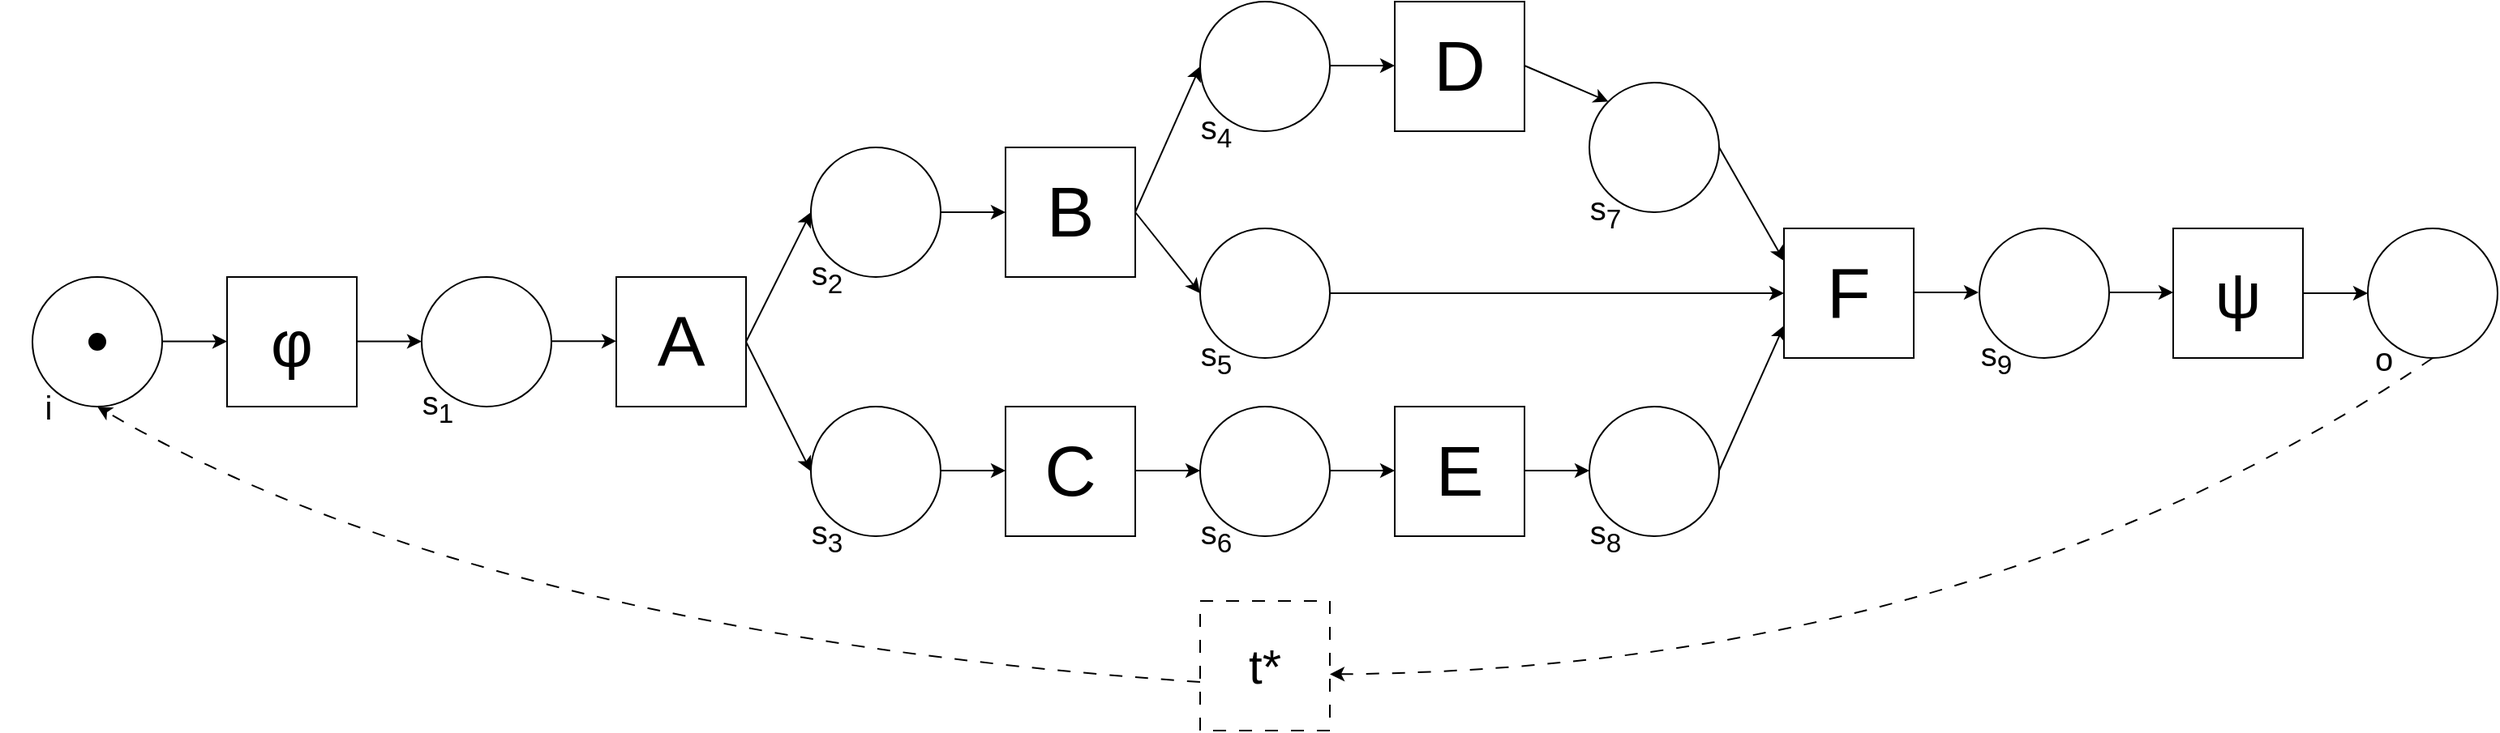 <mxfile version="24.0.7" type="github">
  <diagram name="Seite-1" id="6gxdTBmL8TGbMSP7SJqH">
    <mxGraphModel dx="2049" dy="1117" grid="1" gridSize="10" guides="1" tooltips="1" connect="1" arrows="1" fold="1" page="1" pageScale="1" pageWidth="827" pageHeight="1169" math="0" shadow="0">
      <root>
        <mxCell id="0" />
        <mxCell id="1" parent="0" />
        <mxCell id="WPLre637juEGtwonLbd3-1" value="" style="ellipse;whiteSpace=wrap;html=1;aspect=fixed;" parent="1" vertex="1">
          <mxGeometry x="40" y="360" width="80" height="80" as="geometry" />
        </mxCell>
        <mxCell id="WPLre637juEGtwonLbd3-2" value="i" style="text;html=1;strokeColor=none;fillColor=none;align=center;verticalAlign=middle;whiteSpace=wrap;rounded=0;fontSize=20;" parent="1" vertex="1">
          <mxGeometry x="20" y="420" width="60" height="40" as="geometry" />
        </mxCell>
        <mxCell id="WPLre637juEGtwonLbd3-3" value="φ" style="rounded=0;whiteSpace=wrap;html=1;fontSize=40;" parent="1" vertex="1">
          <mxGeometry x="160" y="360" width="80" height="80" as="geometry" />
        </mxCell>
        <mxCell id="WPLre637juEGtwonLbd3-4" value="" style="endArrow=classic;html=1;rounded=0;curved=1;exitX=1;exitY=0.5;exitDx=0;exitDy=0;" parent="1" edge="1">
          <mxGeometry width="50" height="50" relative="1" as="geometry">
            <mxPoint x="120" y="399.76" as="sourcePoint" />
            <mxPoint x="160" y="399.76" as="targetPoint" />
          </mxGeometry>
        </mxCell>
        <mxCell id="WPLre637juEGtwonLbd3-5" value="" style="ellipse;whiteSpace=wrap;html=1;aspect=fixed;" parent="1" vertex="1">
          <mxGeometry x="280" y="360" width="80" height="80" as="geometry" />
        </mxCell>
        <mxCell id="WPLre637juEGtwonLbd3-6" value="s&lt;sub&gt;1&lt;/sub&gt;" style="text;html=1;strokeColor=none;fillColor=none;align=center;verticalAlign=middle;whiteSpace=wrap;rounded=0;fontSize=20;" parent="1" vertex="1">
          <mxGeometry x="260" y="420" width="60" height="40" as="geometry" />
        </mxCell>
        <mxCell id="WPLre637juEGtwonLbd3-7" value="" style="endArrow=classic;html=1;rounded=0;curved=1;exitX=1;exitY=0.5;exitDx=0;exitDy=0;" parent="1" edge="1">
          <mxGeometry width="50" height="50" relative="1" as="geometry">
            <mxPoint x="240" y="399.76" as="sourcePoint" />
            <mxPoint x="280" y="399.76" as="targetPoint" />
          </mxGeometry>
        </mxCell>
        <mxCell id="WPLre637juEGtwonLbd3-10" value="" style="ellipse;whiteSpace=wrap;html=1;aspect=fixed;fillColor=#000000;" parent="1" vertex="1">
          <mxGeometry x="75" y="395" width="10" height="10" as="geometry" />
        </mxCell>
        <mxCell id="WPLre637juEGtwonLbd3-11" value="A" style="rounded=0;whiteSpace=wrap;html=1;fontSize=44;" parent="1" vertex="1">
          <mxGeometry x="400" y="360" width="80" height="80" as="geometry" />
        </mxCell>
        <mxCell id="WPLre637juEGtwonLbd3-12" value="" style="endArrow=classic;html=1;rounded=0;curved=1;exitX=1;exitY=0.5;exitDx=0;exitDy=0;" parent="1" edge="1">
          <mxGeometry width="50" height="50" relative="1" as="geometry">
            <mxPoint x="360" y="399.58" as="sourcePoint" />
            <mxPoint x="400" y="399.58" as="targetPoint" />
          </mxGeometry>
        </mxCell>
        <mxCell id="WPLre637juEGtwonLbd3-14" value="" style="ellipse;whiteSpace=wrap;html=1;aspect=fixed;" parent="1" vertex="1">
          <mxGeometry x="760" y="190" width="80" height="80" as="geometry" />
        </mxCell>
        <mxCell id="WPLre637juEGtwonLbd3-15" value="" style="ellipse;whiteSpace=wrap;html=1;aspect=fixed;" parent="1" vertex="1">
          <mxGeometry x="760" y="440" width="80" height="80" as="geometry" />
        </mxCell>
        <mxCell id="WPLre637juEGtwonLbd3-16" value="" style="ellipse;whiteSpace=wrap;html=1;aspect=fixed;" parent="1" vertex="1">
          <mxGeometry x="520" y="440" width="80" height="80" as="geometry" />
        </mxCell>
        <mxCell id="WPLre637juEGtwonLbd3-17" value="" style="ellipse;whiteSpace=wrap;html=1;aspect=fixed;" parent="1" vertex="1">
          <mxGeometry x="520" y="280" width="80" height="80" as="geometry" />
        </mxCell>
        <mxCell id="WPLre637juEGtwonLbd3-18" value="B" style="rounded=0;whiteSpace=wrap;html=1;fontSize=44;" parent="1" vertex="1">
          <mxGeometry x="640" y="280" width="80" height="80" as="geometry" />
        </mxCell>
        <mxCell id="WPLre637juEGtwonLbd3-19" value="C" style="rounded=0;whiteSpace=wrap;html=1;fontSize=44;" parent="1" vertex="1">
          <mxGeometry x="640" y="440" width="80" height="80" as="geometry" />
        </mxCell>
        <mxCell id="WPLre637juEGtwonLbd3-20" value="" style="ellipse;whiteSpace=wrap;html=1;aspect=fixed;" parent="1" vertex="1">
          <mxGeometry x="760" y="330" width="80" height="80" as="geometry" />
        </mxCell>
        <mxCell id="WPLre637juEGtwonLbd3-21" value="D" style="rounded=0;whiteSpace=wrap;html=1;fontSize=44;" parent="1" vertex="1">
          <mxGeometry x="880" y="190" width="80" height="80" as="geometry" />
        </mxCell>
        <mxCell id="WPLre637juEGtwonLbd3-22" value="" style="ellipse;whiteSpace=wrap;html=1;aspect=fixed;" parent="1" vertex="1">
          <mxGeometry x="1000" y="240" width="80" height="80" as="geometry" />
        </mxCell>
        <mxCell id="WPLre637juEGtwonLbd3-23" value="F" style="rounded=0;whiteSpace=wrap;html=1;fontSize=44;" parent="1" vertex="1">
          <mxGeometry x="1120" y="330" width="80" height="80" as="geometry" />
        </mxCell>
        <mxCell id="WPLre637juEGtwonLbd3-24" value="E" style="rounded=0;whiteSpace=wrap;html=1;fontSize=44;" parent="1" vertex="1">
          <mxGeometry x="880" y="440" width="80" height="80" as="geometry" />
        </mxCell>
        <mxCell id="WPLre637juEGtwonLbd3-25" value="" style="ellipse;whiteSpace=wrap;html=1;aspect=fixed;" parent="1" vertex="1">
          <mxGeometry x="1000" y="440" width="80" height="80" as="geometry" />
        </mxCell>
        <mxCell id="qUfbt3hsOIOiv7ZDaM5i-1" value="" style="endArrow=classic;html=1;rounded=0;curved=1;exitX=1;exitY=0.5;exitDx=0;exitDy=0;entryX=0;entryY=0.5;entryDx=0;entryDy=0;" edge="1" parent="1" source="WPLre637juEGtwonLbd3-11" target="WPLre637juEGtwonLbd3-17">
          <mxGeometry width="50" height="50" relative="1" as="geometry">
            <mxPoint x="710" y="400" as="sourcePoint" />
            <mxPoint x="750" y="400" as="targetPoint" />
          </mxGeometry>
        </mxCell>
        <mxCell id="qUfbt3hsOIOiv7ZDaM5i-2" value="" style="endArrow=classic;html=1;rounded=0;curved=1;entryX=0;entryY=0.5;entryDx=0;entryDy=0;" edge="1" parent="1" target="WPLre637juEGtwonLbd3-16">
          <mxGeometry width="50" height="50" relative="1" as="geometry">
            <mxPoint x="480" y="400" as="sourcePoint" />
            <mxPoint x="750" y="400" as="targetPoint" />
          </mxGeometry>
        </mxCell>
        <mxCell id="qUfbt3hsOIOiv7ZDaM5i-3" value="" style="endArrow=classic;html=1;rounded=0;curved=1;exitX=1;exitY=0.5;exitDx=0;exitDy=0;" edge="1" parent="1">
          <mxGeometry width="50" height="50" relative="1" as="geometry">
            <mxPoint x="600" y="479.5" as="sourcePoint" />
            <mxPoint x="640" y="479.5" as="targetPoint" />
          </mxGeometry>
        </mxCell>
        <mxCell id="qUfbt3hsOIOiv7ZDaM5i-4" value="" style="endArrow=classic;html=1;rounded=0;curved=1;exitX=1;exitY=0.5;exitDx=0;exitDy=0;" edge="1" parent="1">
          <mxGeometry width="50" height="50" relative="1" as="geometry">
            <mxPoint x="600" y="320" as="sourcePoint" />
            <mxPoint x="640" y="320" as="targetPoint" />
          </mxGeometry>
        </mxCell>
        <mxCell id="qUfbt3hsOIOiv7ZDaM5i-5" value="" style="endArrow=classic;html=1;rounded=0;curved=1;exitX=1;exitY=0.5;exitDx=0;exitDy=0;" edge="1" parent="1">
          <mxGeometry width="50" height="50" relative="1" as="geometry">
            <mxPoint x="720" y="479.5" as="sourcePoint" />
            <mxPoint x="760" y="479.5" as="targetPoint" />
          </mxGeometry>
        </mxCell>
        <mxCell id="qUfbt3hsOIOiv7ZDaM5i-6" value="" style="endArrow=classic;html=1;rounded=0;curved=1;exitX=1;exitY=0.5;exitDx=0;exitDy=0;" edge="1" parent="1">
          <mxGeometry width="50" height="50" relative="1" as="geometry">
            <mxPoint x="840" y="479.5" as="sourcePoint" />
            <mxPoint x="880" y="479.5" as="targetPoint" />
          </mxGeometry>
        </mxCell>
        <mxCell id="qUfbt3hsOIOiv7ZDaM5i-7" value="" style="endArrow=classic;html=1;rounded=0;curved=1;exitX=1;exitY=0.5;exitDx=0;exitDy=0;" edge="1" parent="1">
          <mxGeometry width="50" height="50" relative="1" as="geometry">
            <mxPoint x="960" y="479.5" as="sourcePoint" />
            <mxPoint x="1000" y="479.5" as="targetPoint" />
          </mxGeometry>
        </mxCell>
        <mxCell id="qUfbt3hsOIOiv7ZDaM5i-8" value="" style="endArrow=classic;html=1;rounded=0;curved=1;exitX=1;exitY=0.5;exitDx=0;exitDy=0;entryX=0;entryY=0.5;entryDx=0;entryDy=0;" edge="1" parent="1" source="WPLre637juEGtwonLbd3-18" target="WPLre637juEGtwonLbd3-20">
          <mxGeometry width="50" height="50" relative="1" as="geometry">
            <mxPoint x="820" y="400" as="sourcePoint" />
            <mxPoint x="860" y="400" as="targetPoint" />
          </mxGeometry>
        </mxCell>
        <mxCell id="qUfbt3hsOIOiv7ZDaM5i-9" value="" style="endArrow=classic;html=1;rounded=0;curved=1;exitX=1;exitY=0.5;exitDx=0;exitDy=0;entryX=0;entryY=0.5;entryDx=0;entryDy=0;" edge="1" parent="1" source="WPLre637juEGtwonLbd3-18" target="WPLre637juEGtwonLbd3-14">
          <mxGeometry width="50" height="50" relative="1" as="geometry">
            <mxPoint x="660" y="320" as="sourcePoint" />
            <mxPoint x="700" y="320" as="targetPoint" />
          </mxGeometry>
        </mxCell>
        <mxCell id="qUfbt3hsOIOiv7ZDaM5i-10" value="" style="endArrow=classic;html=1;rounded=0;curved=1;exitX=1;exitY=0.5;exitDx=0;exitDy=0;" edge="1" parent="1">
          <mxGeometry width="50" height="50" relative="1" as="geometry">
            <mxPoint x="840" y="229.5" as="sourcePoint" />
            <mxPoint x="880" y="229.5" as="targetPoint" />
          </mxGeometry>
        </mxCell>
        <mxCell id="qUfbt3hsOIOiv7ZDaM5i-11" value="" style="endArrow=classic;html=1;rounded=0;curved=1;exitX=1;exitY=0.5;exitDx=0;exitDy=0;entryX=0;entryY=0.5;entryDx=0;entryDy=0;" edge="1" parent="1" source="WPLre637juEGtwonLbd3-20" target="WPLre637juEGtwonLbd3-23">
          <mxGeometry width="50" height="50" relative="1" as="geometry">
            <mxPoint x="1080" y="399.5" as="sourcePoint" />
            <mxPoint x="1120" y="399.5" as="targetPoint" />
          </mxGeometry>
        </mxCell>
        <mxCell id="qUfbt3hsOIOiv7ZDaM5i-12" value="" style="endArrow=classic;html=1;rounded=0;curved=1;exitX=1;exitY=0.5;exitDx=0;exitDy=0;entryX=0;entryY=0;entryDx=0;entryDy=0;" edge="1" parent="1" target="WPLre637juEGtwonLbd3-22">
          <mxGeometry width="50" height="50" relative="1" as="geometry">
            <mxPoint x="960" y="229.5" as="sourcePoint" />
            <mxPoint x="1000" y="229.5" as="targetPoint" />
          </mxGeometry>
        </mxCell>
        <mxCell id="qUfbt3hsOIOiv7ZDaM5i-13" value="" style="endArrow=classic;html=1;rounded=0;curved=1;exitX=1;exitY=0.5;exitDx=0;exitDy=0;entryX=0;entryY=0.25;entryDx=0;entryDy=0;" edge="1" parent="1" source="WPLre637juEGtwonLbd3-22" target="WPLre637juEGtwonLbd3-23">
          <mxGeometry width="50" height="50" relative="1" as="geometry">
            <mxPoint x="920" y="320" as="sourcePoint" />
            <mxPoint x="960" y="320" as="targetPoint" />
          </mxGeometry>
        </mxCell>
        <mxCell id="qUfbt3hsOIOiv7ZDaM5i-14" value="" style="endArrow=classic;html=1;rounded=0;curved=1;exitX=1;exitY=0.5;exitDx=0;exitDy=0;entryX=0;entryY=0.75;entryDx=0;entryDy=0;" edge="1" parent="1" target="WPLre637juEGtwonLbd3-23">
          <mxGeometry width="50" height="50" relative="1" as="geometry">
            <mxPoint x="1080" y="479.5" as="sourcePoint" />
            <mxPoint x="1120" y="479.5" as="targetPoint" />
          </mxGeometry>
        </mxCell>
        <mxCell id="qUfbt3hsOIOiv7ZDaM5i-15" value="" style="ellipse;whiteSpace=wrap;html=1;aspect=fixed;" vertex="1" parent="1">
          <mxGeometry x="1240.5" y="330" width="80" height="80" as="geometry" />
        </mxCell>
        <mxCell id="qUfbt3hsOIOiv7ZDaM5i-16" value="ψ" style="rounded=0;whiteSpace=wrap;html=1;fontSize=40;" vertex="1" parent="1">
          <mxGeometry x="1360" y="330" width="80" height="80" as="geometry" />
        </mxCell>
        <mxCell id="qUfbt3hsOIOiv7ZDaM5i-17" value="" style="endArrow=classic;html=1;rounded=0;curved=1;exitX=1;exitY=0.5;exitDx=0;exitDy=0;" edge="1" source="qUfbt3hsOIOiv7ZDaM5i-16" parent="1">
          <mxGeometry width="50" height="50" relative="1" as="geometry">
            <mxPoint x="1500" y="420" as="sourcePoint" />
            <mxPoint x="1480" y="370" as="targetPoint" />
          </mxGeometry>
        </mxCell>
        <mxCell id="qUfbt3hsOIOiv7ZDaM5i-18" value="" style="ellipse;whiteSpace=wrap;html=1;aspect=fixed;" vertex="1" parent="1">
          <mxGeometry x="1480" y="330" width="80" height="80" as="geometry" />
        </mxCell>
        <mxCell id="qUfbt3hsOIOiv7ZDaM5i-19" value="" style="endArrow=classic;html=1;rounded=0;curved=1;exitX=1;exitY=0.5;exitDx=0;exitDy=0;" edge="1" parent="1">
          <mxGeometry width="50" height="50" relative="1" as="geometry">
            <mxPoint x="1200" y="369.5" as="sourcePoint" />
            <mxPoint x="1240" y="369.5" as="targetPoint" />
          </mxGeometry>
        </mxCell>
        <mxCell id="qUfbt3hsOIOiv7ZDaM5i-20" value="" style="endArrow=classic;html=1;rounded=0;curved=1;exitX=1;exitY=0.5;exitDx=0;exitDy=0;" edge="1" parent="1">
          <mxGeometry width="50" height="50" relative="1" as="geometry">
            <mxPoint x="1320" y="369.5" as="sourcePoint" />
            <mxPoint x="1360" y="369.5" as="targetPoint" />
          </mxGeometry>
        </mxCell>
        <mxCell id="qUfbt3hsOIOiv7ZDaM5i-21" value="t*" style="rounded=0;whiteSpace=wrap;html=1;dashed=1;dashPattern=8 8;fontSize=30;" vertex="1" parent="1">
          <mxGeometry x="760" y="560" width="80" height="80" as="geometry" />
        </mxCell>
        <mxCell id="qUfbt3hsOIOiv7ZDaM5i-22" value="" style="endArrow=classic;html=1;rounded=0;curved=1;entryX=1;entryY=0.5;entryDx=0;entryDy=0;exitX=0.5;exitY=1;exitDx=0;exitDy=0;dashed=1;dashPattern=8 8;" edge="1" parent="1" source="qUfbt3hsOIOiv7ZDaM5i-18">
          <mxGeometry width="50" height="50" relative="1" as="geometry">
            <mxPoint x="1371.716" y="420" as="sourcePoint" />
            <mxPoint x="840" y="605.216" as="targetPoint" />
            <Array as="points">
              <mxPoint x="1240" y="601.716" />
            </Array>
          </mxGeometry>
        </mxCell>
        <mxCell id="qUfbt3hsOIOiv7ZDaM5i-23" value="" style="endArrow=classic;html=1;rounded=0;curved=1;entryX=0.5;entryY=1;entryDx=0;entryDy=0;exitX=0;exitY=1;exitDx=0;exitDy=0;dashed=1;dashPattern=8 8;" edge="1" parent="1" target="WPLre637juEGtwonLbd3-1">
          <mxGeometry width="50" height="50" relative="1" as="geometry">
            <mxPoint x="759.996" y="610" as="sourcePoint" />
            <mxPoint x="228.28" y="795.216" as="targetPoint" />
            <Array as="points">
              <mxPoint x="320" y="580" />
            </Array>
          </mxGeometry>
        </mxCell>
        <mxCell id="qUfbt3hsOIOiv7ZDaM5i-24" value="s&lt;sub&gt;2&lt;/sub&gt;" style="text;html=1;strokeColor=none;fillColor=none;align=center;verticalAlign=middle;whiteSpace=wrap;rounded=0;fontSize=20;" vertex="1" parent="1">
          <mxGeometry x="500" y="340" width="60" height="40" as="geometry" />
        </mxCell>
        <mxCell id="qUfbt3hsOIOiv7ZDaM5i-25" value="s&lt;sub&gt;3&lt;/sub&gt;" style="text;html=1;strokeColor=none;fillColor=none;align=center;verticalAlign=middle;whiteSpace=wrap;rounded=0;fontSize=20;" vertex="1" parent="1">
          <mxGeometry x="500" y="500" width="60" height="40" as="geometry" />
        </mxCell>
        <mxCell id="qUfbt3hsOIOiv7ZDaM5i-26" value="s&lt;sub&gt;6&lt;/sub&gt;" style="text;html=1;strokeColor=none;fillColor=none;align=center;verticalAlign=middle;whiteSpace=wrap;rounded=0;fontSize=20;" vertex="1" parent="1">
          <mxGeometry x="740" y="500" width="60" height="40" as="geometry" />
        </mxCell>
        <mxCell id="qUfbt3hsOIOiv7ZDaM5i-27" value="s&lt;sub&gt;5&lt;/sub&gt;" style="text;html=1;strokeColor=none;fillColor=none;align=center;verticalAlign=middle;whiteSpace=wrap;rounded=0;fontSize=20;" vertex="1" parent="1">
          <mxGeometry x="740" y="390" width="60" height="40" as="geometry" />
        </mxCell>
        <mxCell id="qUfbt3hsOIOiv7ZDaM5i-28" value="s&lt;sub&gt;4&lt;/sub&gt;" style="text;html=1;strokeColor=none;fillColor=none;align=center;verticalAlign=middle;whiteSpace=wrap;rounded=0;fontSize=20;" vertex="1" parent="1">
          <mxGeometry x="740" y="250" width="60" height="40" as="geometry" />
        </mxCell>
        <mxCell id="qUfbt3hsOIOiv7ZDaM5i-29" value="s&lt;sub&gt;7&lt;/sub&gt;" style="text;html=1;strokeColor=none;fillColor=none;align=center;verticalAlign=middle;whiteSpace=wrap;rounded=0;fontSize=20;" vertex="1" parent="1">
          <mxGeometry x="980" y="300" width="60" height="40" as="geometry" />
        </mxCell>
        <mxCell id="qUfbt3hsOIOiv7ZDaM5i-30" value="s&lt;sub&gt;8&lt;/sub&gt;" style="text;html=1;strokeColor=none;fillColor=none;align=center;verticalAlign=middle;whiteSpace=wrap;rounded=0;fontSize=20;" vertex="1" parent="1">
          <mxGeometry x="980" y="500" width="60" height="40" as="geometry" />
        </mxCell>
        <mxCell id="qUfbt3hsOIOiv7ZDaM5i-31" value="s&lt;sub&gt;9&lt;/sub&gt;" style="text;html=1;strokeColor=none;fillColor=none;align=center;verticalAlign=middle;whiteSpace=wrap;rounded=0;fontSize=20;" vertex="1" parent="1">
          <mxGeometry x="1221" y="390" width="60" height="40" as="geometry" />
        </mxCell>
        <mxCell id="qUfbt3hsOIOiv7ZDaM5i-32" value="o" style="text;html=1;strokeColor=none;fillColor=none;align=center;verticalAlign=middle;whiteSpace=wrap;rounded=0;fontSize=20;" vertex="1" parent="1">
          <mxGeometry x="1460" y="390" width="60" height="40" as="geometry" />
        </mxCell>
      </root>
    </mxGraphModel>
  </diagram>
</mxfile>
